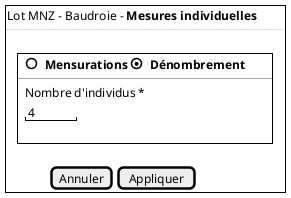 @startsalt
 {+
  { Lot MNZ - Baudroie - <b>Mesures individuelles }
  ..
  .
  {
     . | . |   {+
        { | . | ()  <b>Mensurations | (X)  <b>Dénombrement | . | . | . | . | . }
        --
        { | . | Nombre d'individus *  | . | . | . | . | . | . }
        { | . | "   4  "  }
        .
        } . | . |
    }
    .
    {| . | . | . | . | . | . | . | . | [Annuler] | [Appliquer]}
  }
@endsalt
